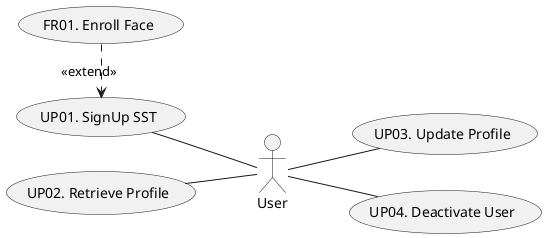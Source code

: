 @startuml
skinparam shadowing false
left to right direction
skinparam backgroundcolor transparent

' Payment Management -> PM
(UP01. SignUp SST) as UP01
(UP02. Retrieve Profile) as UP02
(UP03. Update Profile) as UP03
(UP04. Deactivate User) as UP04

(FR01. Enroll Face) as FR01

UP01 -- :User:
FR01 .> UP01 : <<extend>>
UP02 -- :User:
:User: -- UP03
:User: -- UP04

@enduml